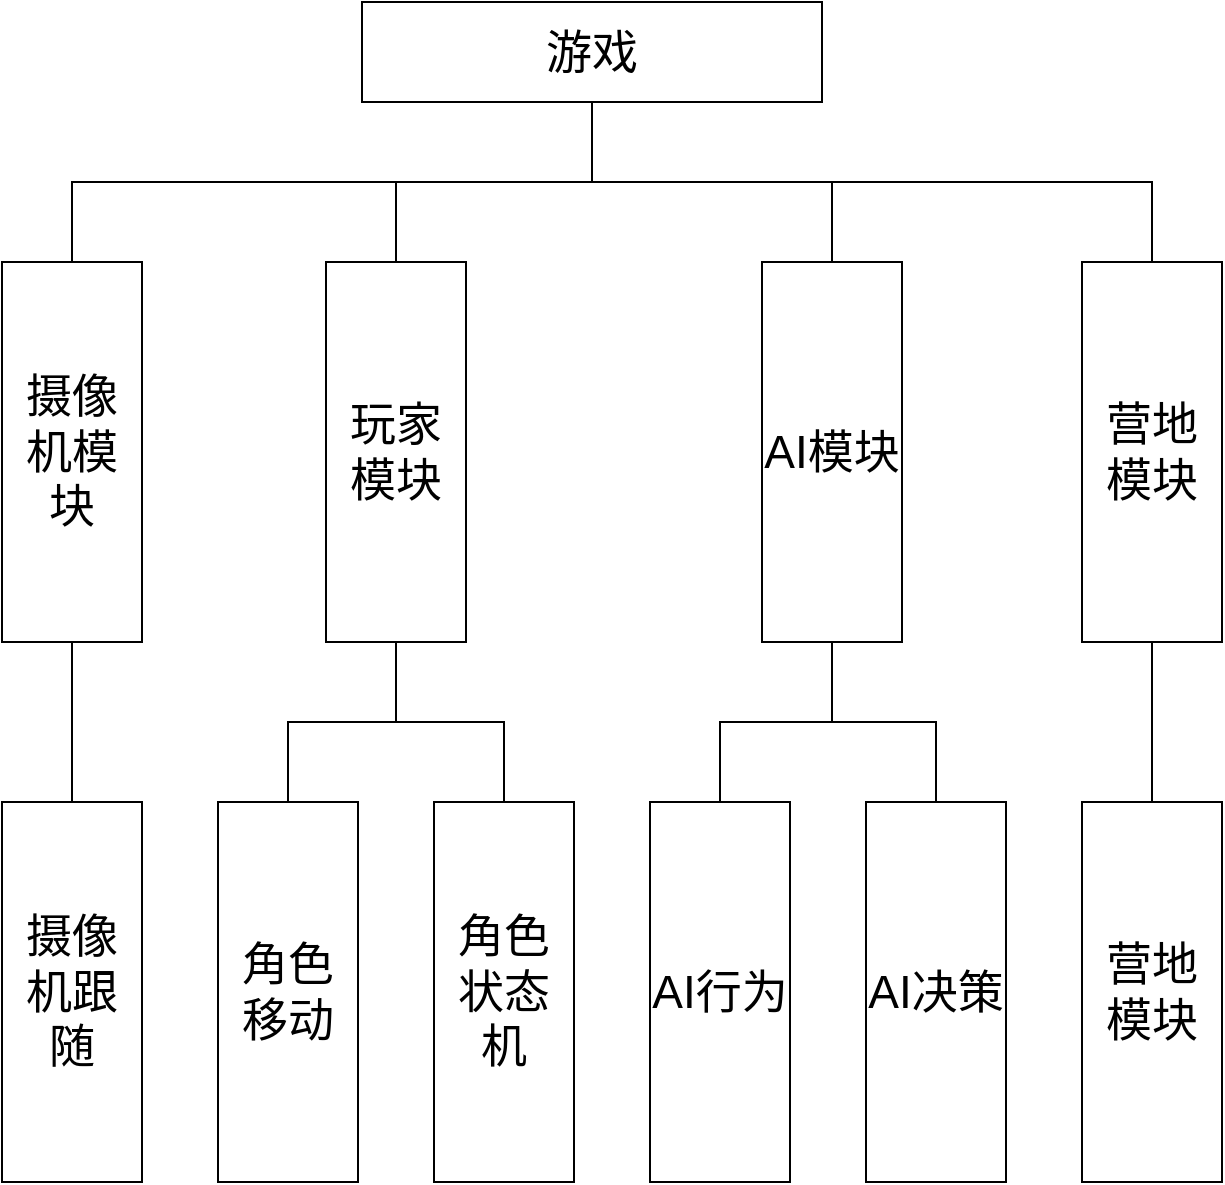 <mxfile version="24.1.0" type="github">
  <diagram name="第 1 页" id="ARZ3vlUCNHAsFOynymSC">
    <mxGraphModel dx="1221" dy="793" grid="1" gridSize="10" guides="1" tooltips="1" connect="1" arrows="1" fold="1" page="1" pageScale="1" pageWidth="827" pageHeight="1169" math="0" shadow="0">
      <root>
        <mxCell id="0" />
        <mxCell id="1" parent="0" />
        <mxCell id="XWZAoHDn9rQYO0KGU2QB-3" value="" style="edgeStyle=elbowEdgeStyle;rounded=0;orthogonalLoop=1;jettySize=auto;html=1;elbow=vertical;fontSize=23;endArrow=none;endFill=0;startArrow=none;startFill=0;" parent="1" source="XWZAoHDn9rQYO0KGU2QB-1" target="XWZAoHDn9rQYO0KGU2QB-2" edge="1">
          <mxGeometry relative="1" as="geometry" />
        </mxCell>
        <mxCell id="XWZAoHDn9rQYO0KGU2QB-1" value="游戏" style="rounded=0;whiteSpace=wrap;html=1;fontSize=23;flipH=1;" parent="1" vertex="1">
          <mxGeometry x="290" y="110" width="230" height="50" as="geometry" />
        </mxCell>
        <mxCell id="XWZAoHDn9rQYO0KGU2QB-14" value="" style="edgeStyle=elbowEdgeStyle;rounded=0;orthogonalLoop=1;jettySize=auto;html=1;endArrow=none;endFill=0;startArrow=none;startFill=0;elbow=vertical;" parent="1" source="XWZAoHDn9rQYO0KGU2QB-2" target="XWZAoHDn9rQYO0KGU2QB-13" edge="1">
          <mxGeometry relative="1" as="geometry" />
        </mxCell>
        <mxCell id="XWZAoHDn9rQYO0KGU2QB-2" value="摄像机模块" style="whiteSpace=wrap;html=1;rounded=0;horizontal=1;fontSize=23;flipH=1;" parent="1" vertex="1">
          <mxGeometry x="110" y="240" width="70" height="190" as="geometry" />
        </mxCell>
        <mxCell id="XWZAoHDn9rQYO0KGU2QB-8" style="edgeStyle=elbowEdgeStyle;rounded=0;orthogonalLoop=1;jettySize=auto;html=1;fontSize=23;endArrow=none;endFill=0;startArrow=none;startFill=0;elbow=vertical;" parent="1" source="XWZAoHDn9rQYO0KGU2QB-7" target="XWZAoHDn9rQYO0KGU2QB-1" edge="1">
          <mxGeometry relative="1" as="geometry" />
        </mxCell>
        <mxCell id="XWZAoHDn9rQYO0KGU2QB-16" value="" style="edgeStyle=elbowEdgeStyle;rounded=0;orthogonalLoop=1;jettySize=auto;html=1;endArrow=none;endFill=0;startArrow=none;startFill=0;elbow=vertical;" parent="1" source="XWZAoHDn9rQYO0KGU2QB-7" target="XWZAoHDn9rQYO0KGU2QB-15" edge="1">
          <mxGeometry relative="1" as="geometry" />
        </mxCell>
        <mxCell id="XWZAoHDn9rQYO0KGU2QB-22" value="" style="edgeStyle=orthogonalEdgeStyle;rounded=0;orthogonalLoop=1;jettySize=auto;html=1;startArrow=none;startFill=0;endArrow=none;endFill=0;" parent="1" source="XWZAoHDn9rQYO0KGU2QB-7" target="XWZAoHDn9rQYO0KGU2QB-21" edge="1">
          <mxGeometry relative="1" as="geometry" />
        </mxCell>
        <mxCell id="XWZAoHDn9rQYO0KGU2QB-7" value="玩家模块" style="whiteSpace=wrap;html=1;rounded=0;fontSize=23;verticalAlign=middle;horizontal=1;labelPosition=center;verticalLabelPosition=middle;align=center;flipH=1;" parent="1" vertex="1">
          <mxGeometry x="272" y="240" width="70" height="190" as="geometry" />
        </mxCell>
        <mxCell id="XWZAoHDn9rQYO0KGU2QB-11" style="edgeStyle=elbowEdgeStyle;rounded=0;orthogonalLoop=1;jettySize=auto;html=1;exitX=0.5;exitY=0;exitDx=0;exitDy=0;fontSize=23;endArrow=none;endFill=0;startArrow=none;startFill=0;elbow=vertical;" parent="1" source="XWZAoHDn9rQYO0KGU2QB-9" target="XWZAoHDn9rQYO0KGU2QB-1" edge="1">
          <mxGeometry relative="1" as="geometry" />
        </mxCell>
        <mxCell id="XWZAoHDn9rQYO0KGU2QB-30" value="" style="edgeStyle=orthogonalEdgeStyle;rounded=0;orthogonalLoop=1;jettySize=auto;html=1;startArrow=none;startFill=0;endArrow=none;endFill=0;" parent="1" source="XWZAoHDn9rQYO0KGU2QB-9" target="XWZAoHDn9rQYO0KGU2QB-29" edge="1">
          <mxGeometry relative="1" as="geometry" />
        </mxCell>
        <mxCell id="XWZAoHDn9rQYO0KGU2QB-9" value="AI模块" style="whiteSpace=wrap;html=1;rounded=0;fontSize=23;flipH=1;" parent="1" vertex="1">
          <mxGeometry x="490" y="240" width="70" height="190" as="geometry" />
        </mxCell>
        <mxCell id="XWZAoHDn9rQYO0KGU2QB-12" style="edgeStyle=elbowEdgeStyle;rounded=0;orthogonalLoop=1;jettySize=auto;html=1;exitX=0.5;exitY=0;exitDx=0;exitDy=0;fontSize=23;endArrow=none;endFill=0;startArrow=none;startFill=0;elbow=vertical;" parent="1" source="XWZAoHDn9rQYO0KGU2QB-10" target="XWZAoHDn9rQYO0KGU2QB-1" edge="1">
          <mxGeometry relative="1" as="geometry" />
        </mxCell>
        <mxCell id="XWZAoHDn9rQYO0KGU2QB-20" value="" style="edgeStyle=elbowEdgeStyle;rounded=0;orthogonalLoop=1;jettySize=auto;html=1;endArrow=none;endFill=0;startArrow=none;startFill=0;elbow=vertical;" parent="1" source="XWZAoHDn9rQYO0KGU2QB-10" target="XWZAoHDn9rQYO0KGU2QB-19" edge="1">
          <mxGeometry relative="1" as="geometry" />
        </mxCell>
        <mxCell id="XWZAoHDn9rQYO0KGU2QB-10" value="营地模块" style="whiteSpace=wrap;html=1;rounded=0;fontSize=23;flipH=1;" parent="1" vertex="1">
          <mxGeometry x="650" y="240" width="70" height="190" as="geometry" />
        </mxCell>
        <mxCell id="XWZAoHDn9rQYO0KGU2QB-13" value="摄像机跟随" style="whiteSpace=wrap;html=1;rounded=0;horizontal=1;fontSize=23;flipH=1;flipV=0;" parent="1" vertex="1">
          <mxGeometry x="110" y="510" width="70" height="190" as="geometry" />
        </mxCell>
        <mxCell id="XWZAoHDn9rQYO0KGU2QB-15" value="角色移动" style="whiteSpace=wrap;html=1;rounded=0;fontSize=23;verticalAlign=middle;horizontal=1;labelPosition=center;verticalLabelPosition=middle;align=center;flipH=1;flipV=0;" parent="1" vertex="1">
          <mxGeometry x="218" y="510" width="70" height="190" as="geometry" />
        </mxCell>
        <mxCell id="XWZAoHDn9rQYO0KGU2QB-19" value="营地模块" style="whiteSpace=wrap;html=1;rounded=0;fontSize=23;flipH=1;flipV=0;" parent="1" vertex="1">
          <mxGeometry x="650" y="510" width="70" height="190" as="geometry" />
        </mxCell>
        <mxCell id="XWZAoHDn9rQYO0KGU2QB-21" value="角色状态机" style="whiteSpace=wrap;html=1;rounded=0;fontSize=23;verticalAlign=middle;horizontal=1;labelPosition=center;verticalLabelPosition=middle;align=center;flipH=1;flipV=0;" parent="1" vertex="1">
          <mxGeometry x="326" y="510" width="70" height="190" as="geometry" />
        </mxCell>
        <mxCell id="XWZAoHDn9rQYO0KGU2QB-31" style="edgeStyle=orthogonalEdgeStyle;rounded=0;orthogonalLoop=1;jettySize=auto;html=1;exitX=0.5;exitY=0;exitDx=0;exitDy=0;startArrow=none;startFill=0;endArrow=none;endFill=0;" parent="1" source="XWZAoHDn9rQYO0KGU2QB-26" target="XWZAoHDn9rQYO0KGU2QB-9" edge="1">
          <mxGeometry relative="1" as="geometry" />
        </mxCell>
        <mxCell id="XWZAoHDn9rQYO0KGU2QB-26" value="AI决策" style="whiteSpace=wrap;html=1;rounded=0;fontSize=23;flipH=1;flipV=0;" parent="1" vertex="1">
          <mxGeometry x="542" y="510" width="70" height="190" as="geometry" />
        </mxCell>
        <mxCell id="XWZAoHDn9rQYO0KGU2QB-29" value="AI行为" style="whiteSpace=wrap;html=1;rounded=0;fontSize=23;flipH=1;flipV=0;" parent="1" vertex="1">
          <mxGeometry x="434" y="510" width="70" height="190" as="geometry" />
        </mxCell>
      </root>
    </mxGraphModel>
  </diagram>
</mxfile>
